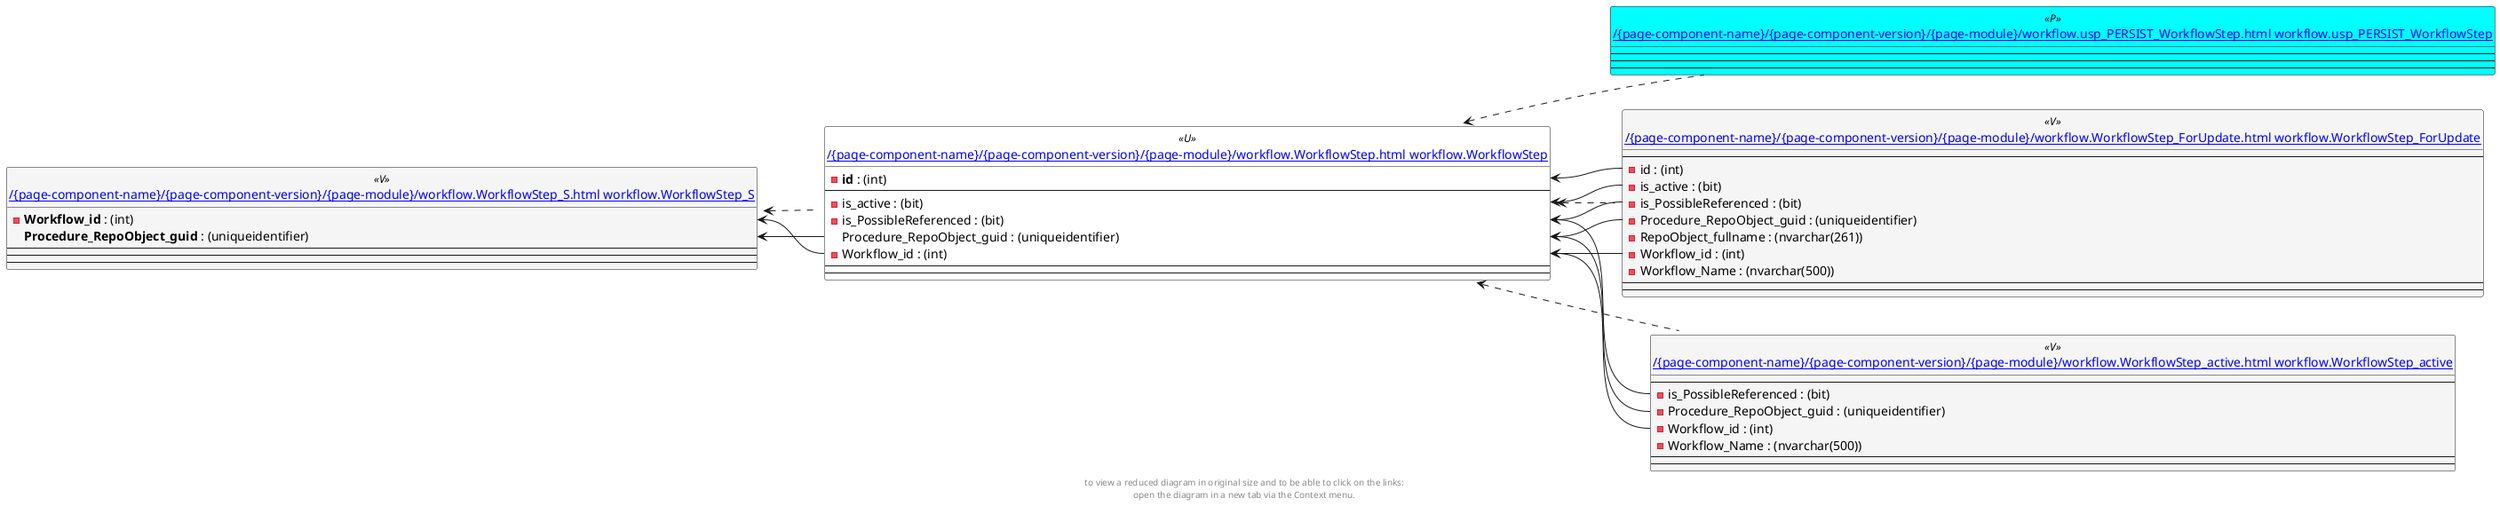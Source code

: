 @startuml
left to right direction
'top to bottom direction
hide circle
'avoide "." issues:
set namespaceSeparator none


skinparam class {
  BackgroundColor White
  BackgroundColor<<FN>> Yellow
  BackgroundColor<<FS>> Yellow
  BackgroundColor<<FT>> LightGray
  BackgroundColor<<IF>> Yellow
  BackgroundColor<<IS>> Yellow
  BackgroundColor<<P>> Aqua
  BackgroundColor<<PC>> Aqua
  BackgroundColor<<SN>> Yellow
  BackgroundColor<<SO>> SlateBlue
  BackgroundColor<<TF>> LightGray
  BackgroundColor<<TR>> Tomato
  BackgroundColor<<U>> White
  BackgroundColor<<V>> WhiteSmoke
  BackgroundColor<<X>> Aqua
}


entity "[[{site-url}/{page-component-name}/{page-component-version}/{page-module}/workflow.usp_PERSIST_WorkflowStep.html workflow.usp_PERSIST_WorkflowStep]]" as workflow.usp_PERSIST_WorkflowStep << P >> {
  --
  --
  --
}

entity "[[{site-url}/{page-component-name}/{page-component-version}/{page-module}/workflow.WorkflowStep.html workflow.WorkflowStep]]" as workflow.WorkflowStep << U >> {
  - **id** : (int)
  --
  - is_active : (bit)
  - is_PossibleReferenced : (bit)
  Procedure_RepoObject_guid : (uniqueidentifier)
  - Workflow_id : (int)
  --
  --
}

entity "[[{site-url}/{page-component-name}/{page-component-version}/{page-module}/workflow.WorkflowStep_active.html workflow.WorkflowStep_active]]" as workflow.WorkflowStep_active << V >> {
  --
  - is_PossibleReferenced : (bit)
  - Procedure_RepoObject_guid : (uniqueidentifier)
  - Workflow_id : (int)
  - Workflow_Name : (nvarchar(500))
  --
  --
}

entity "[[{site-url}/{page-component-name}/{page-component-version}/{page-module}/workflow.WorkflowStep_ForUpdate.html workflow.WorkflowStep_ForUpdate]]" as workflow.WorkflowStep_ForUpdate << V >> {
  --
  - id : (int)
  - is_active : (bit)
  - is_PossibleReferenced : (bit)
  - Procedure_RepoObject_guid : (uniqueidentifier)
  - RepoObject_fullname : (nvarchar(261))
  - Workflow_id : (int)
  - Workflow_Name : (nvarchar(500))
  --
  --
}

entity "[[{site-url}/{page-component-name}/{page-component-version}/{page-module}/workflow.WorkflowStep_S.html workflow.WorkflowStep_S]]" as workflow.WorkflowStep_S << V >> {
  - **Workflow_id** : (int)
  **Procedure_RepoObject_guid** : (uniqueidentifier)
  --
  --
  --
}

workflow.WorkflowStep <.. workflow.WorkflowStep_active
workflow.WorkflowStep <.. workflow.usp_PERSIST_WorkflowStep
workflow.WorkflowStep <.. workflow.WorkflowStep_ForUpdate
workflow.WorkflowStep_S <.. workflow.WorkflowStep
workflow.WorkflowStep::id <-- workflow.WorkflowStep_ForUpdate::id
workflow.WorkflowStep::is_active <-- workflow.WorkflowStep_ForUpdate::is_active
workflow.WorkflowStep::is_PossibleReferenced <-- workflow.WorkflowStep_active::is_PossibleReferenced
workflow.WorkflowStep::is_PossibleReferenced <-- workflow.WorkflowStep_ForUpdate::is_PossibleReferenced
workflow.WorkflowStep::Procedure_RepoObject_guid <-- workflow.WorkflowStep_active::Procedure_RepoObject_guid
workflow.WorkflowStep::Procedure_RepoObject_guid <-- workflow.WorkflowStep_ForUpdate::Procedure_RepoObject_guid
workflow.WorkflowStep::Workflow_id <-- workflow.WorkflowStep_active::Workflow_id
workflow.WorkflowStep::Workflow_id <-- workflow.WorkflowStep_ForUpdate::Workflow_id
workflow.WorkflowStep_S::Procedure_RepoObject_guid <-- workflow.WorkflowStep::Procedure_RepoObject_guid
workflow.WorkflowStep_S::Workflow_id <-- workflow.WorkflowStep::Workflow_id
footer
to view a reduced diagram in original size and to be able to click on the links:
open the diagram in a new tab via the Context menu.
end footer

@enduml

